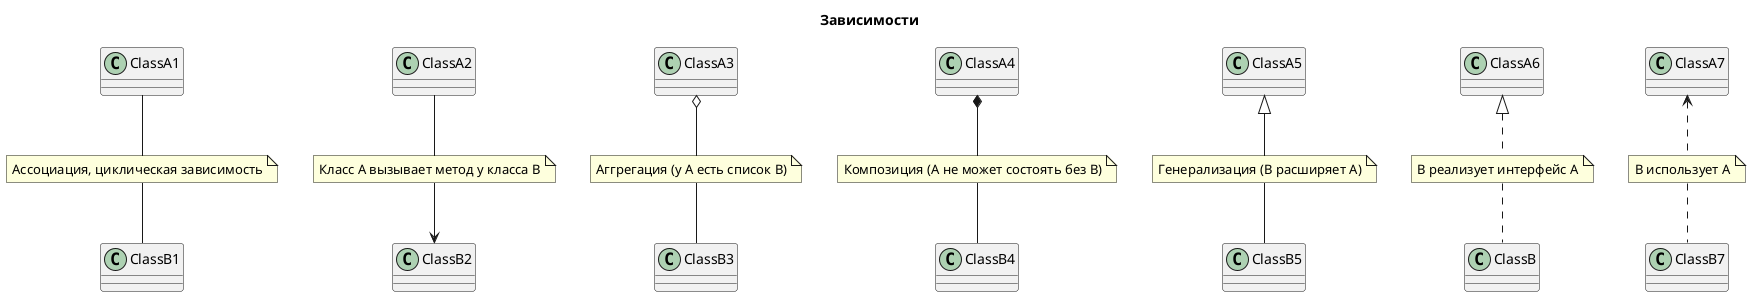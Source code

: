@startuml

title Зависимости

note as N1
    Ассоциация, циклическая зависимость
endnote
СlassA1 -- N1
N1 -- СlassB1

note as N2
    Класс A вызывает метод у класса B
endnote
СlassA2 -- N2
N2 --> СlassB2

note as N3
    Аггрегация (у A есть список B)
endnote
СlassA3 o-- N3
N3 -- СlassB3

note as N4
    Композиция (A не может состоять без B)
endnote
СlassA4 *-- N4
N4 -- СlassB4

note as N5
    Генерализация (B расширяет A)
endnote
СlassA5 <|-- N5
N5 -- СlassB5

note as N6
    B реализует интерфейс A
endnote
СlassA6 <|.. N6
N6 .. СlassB

note as N7
    B использует A
endnote
СlassA7 <.. N7
N7 .. СlassB7

@enduml